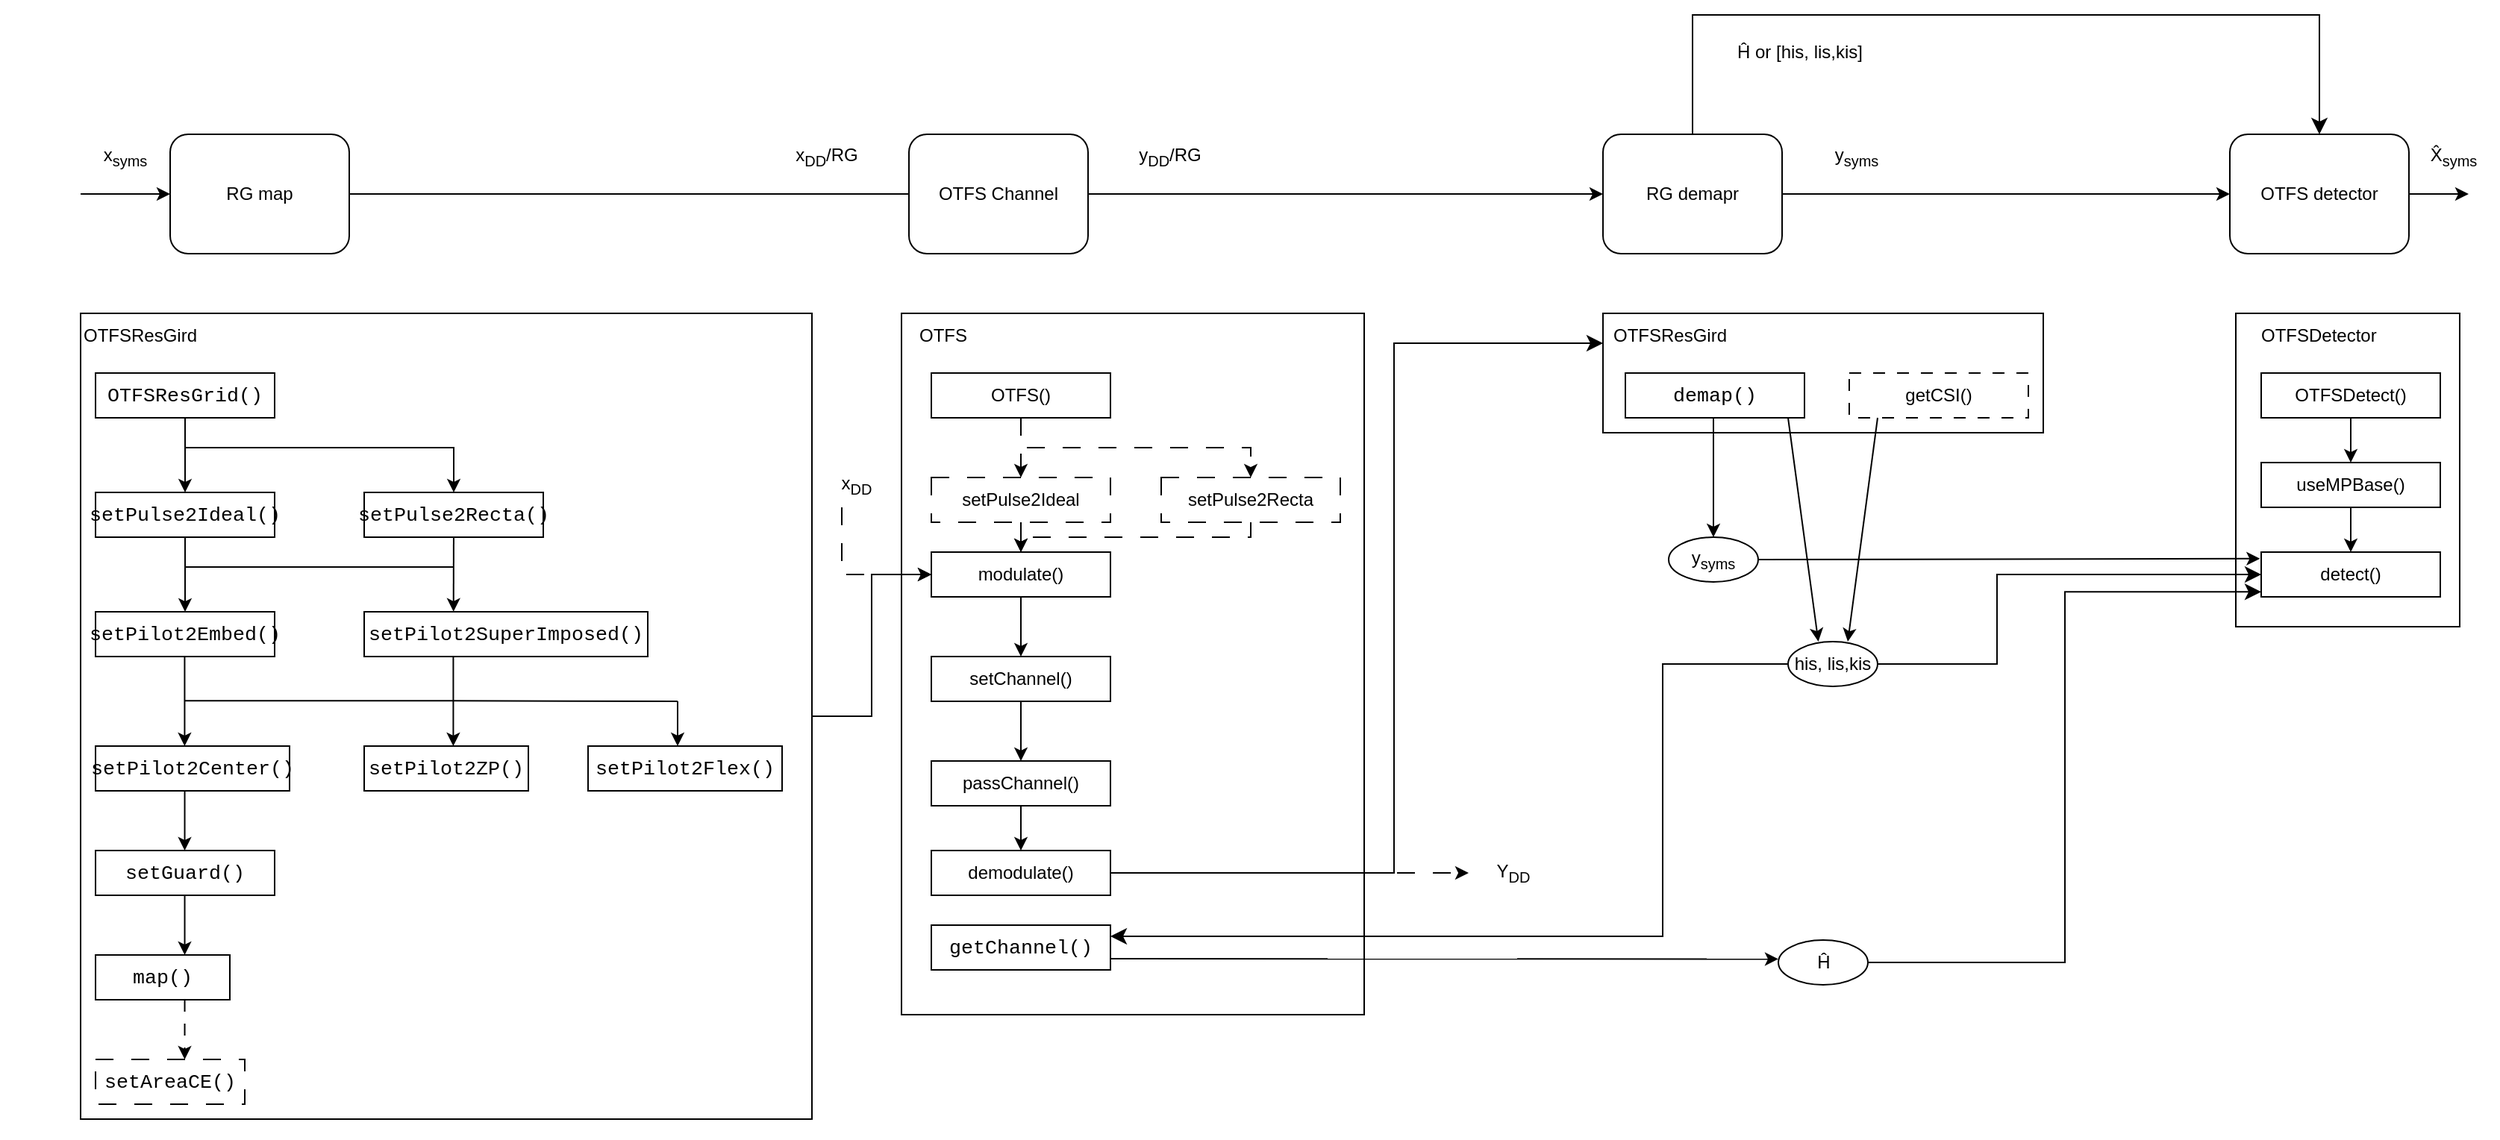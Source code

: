 <mxfile version="20.8.16" type="device"><diagram name="Page-1" id="07f2ILOok9uQjPRQz_GA"><mxGraphModel dx="1637" dy="469" grid="1" gridSize="10" guides="1" tooltips="1" connect="1" arrows="1" fold="1" page="1" pageScale="1" pageWidth="827" pageHeight="1169" math="0" shadow="0"><root><mxCell id="0"/><mxCell id="1" parent="0"/><mxCell id="uuh1BocC65hF1Oz7mhSW-3" value="RG map" style="rounded=1;whiteSpace=wrap;html=1;" parent="1" vertex="1"><mxGeometry x="-430" y="560" width="120" height="80" as="geometry"/></mxCell><mxCell id="uuh1BocC65hF1Oz7mhSW-4" value="" style="endArrow=classic;html=1;rounded=0;entryX=0;entryY=0.5;entryDx=0;entryDy=0;" parent="1" target="uuh1BocC65hF1Oz7mhSW-3" edge="1"><mxGeometry width="50" height="50" relative="1" as="geometry"><mxPoint x="-490" y="600" as="sourcePoint"/><mxPoint x="-150" y="610" as="targetPoint"/></mxGeometry></mxCell><mxCell id="uuh1BocC65hF1Oz7mhSW-5" value="x&lt;sub&gt;syms&lt;/sub&gt;" style="text;html=1;strokeColor=none;fillColor=none;align=center;verticalAlign=middle;whiteSpace=wrap;rounded=0;" parent="1" vertex="1"><mxGeometry x="-490" y="560" width="60" height="30" as="geometry"/></mxCell><mxCell id="uuh1BocC65hF1Oz7mhSW-6" value="" style="endArrow=classic;html=1;rounded=0;exitX=1;exitY=0.5;exitDx=0;exitDy=0;" parent="1" source="uuh1BocC65hF1Oz7mhSW-3" edge="1"><mxGeometry width="50" height="50" relative="1" as="geometry"><mxPoint x="90" y="660" as="sourcePoint"/><mxPoint x="80" y="600" as="targetPoint"/></mxGeometry></mxCell><mxCell id="uuh1BocC65hF1Oz7mhSW-7" value="OTFS Channel" style="rounded=1;whiteSpace=wrap;html=1;" parent="1" vertex="1"><mxGeometry x="65" y="560" width="120" height="80" as="geometry"/></mxCell><mxCell id="uuh1BocC65hF1Oz7mhSW-8" value="x&lt;sub&gt;DD&lt;/sub&gt;/RG" style="text;html=1;strokeColor=none;fillColor=none;align=center;verticalAlign=middle;whiteSpace=wrap;rounded=0;" parent="1" vertex="1"><mxGeometry x="-20" y="560" width="60" height="30" as="geometry"/></mxCell><mxCell id="uuh1BocC65hF1Oz7mhSW-9" value="RG demapr" style="rounded=1;whiteSpace=wrap;html=1;" parent="1" vertex="1"><mxGeometry x="530" y="560" width="120" height="80" as="geometry"/></mxCell><mxCell id="uuh1BocC65hF1Oz7mhSW-10" value="" style="endArrow=classic;html=1;rounded=0;exitX=1;exitY=0.5;exitDx=0;exitDy=0;entryX=0;entryY=0.5;entryDx=0;entryDy=0;" parent="1" source="uuh1BocC65hF1Oz7mhSW-7" target="uuh1BocC65hF1Oz7mhSW-9" edge="1"><mxGeometry width="50" height="50" relative="1" as="geometry"><mxPoint x="290" y="730" as="sourcePoint"/><mxPoint x="340" y="680" as="targetPoint"/></mxGeometry></mxCell><mxCell id="uuh1BocC65hF1Oz7mhSW-11" value="y&lt;sub&gt;DD&lt;/sub&gt;/RG" style="text;html=1;strokeColor=none;fillColor=none;align=center;verticalAlign=middle;whiteSpace=wrap;rounded=0;" parent="1" vertex="1"><mxGeometry x="210" y="560" width="60" height="30" as="geometry"/></mxCell><mxCell id="uuh1BocC65hF1Oz7mhSW-12" value="OTFS detector" style="rounded=1;whiteSpace=wrap;html=1;" parent="1" vertex="1"><mxGeometry x="950" y="560" width="120" height="80" as="geometry"/></mxCell><mxCell id="uuh1BocC65hF1Oz7mhSW-13" value="" style="endArrow=classic;html=1;rounded=0;exitX=1;exitY=0.5;exitDx=0;exitDy=0;entryX=0;entryY=0.5;entryDx=0;entryDy=0;" parent="1" source="uuh1BocC65hF1Oz7mhSW-9" target="uuh1BocC65hF1Oz7mhSW-12" edge="1"><mxGeometry width="50" height="50" relative="1" as="geometry"><mxPoint x="660" y="670" as="sourcePoint"/><mxPoint x="710" y="620" as="targetPoint"/></mxGeometry></mxCell><mxCell id="uuh1BocC65hF1Oz7mhSW-14" value="" style="edgeStyle=elbowEdgeStyle;elbow=vertical;endArrow=classic;html=1;curved=0;rounded=0;endSize=8;startSize=8;exitX=0.5;exitY=0;exitDx=0;exitDy=0;entryX=0.5;entryY=0;entryDx=0;entryDy=0;" parent="1" source="uuh1BocC65hF1Oz7mhSW-9" target="uuh1BocC65hF1Oz7mhSW-12" edge="1"><mxGeometry width="50" height="50" relative="1" as="geometry"><mxPoint x="650" y="550" as="sourcePoint"/><mxPoint x="700" y="500" as="targetPoint"/><Array as="points"><mxPoint x="690" y="480"/></Array></mxGeometry></mxCell><mxCell id="uuh1BocC65hF1Oz7mhSW-16" value="Ĥ or [his, lis,kis]" style="text;html=1;strokeColor=none;fillColor=none;align=center;verticalAlign=middle;whiteSpace=wrap;rounded=0;" parent="1" vertex="1"><mxGeometry x="604" y="490" width="116" height="30" as="geometry"/></mxCell><mxCell id="uuh1BocC65hF1Oz7mhSW-18" value="X̂&lt;sub&gt;syms&lt;/sub&gt;" style="text;html=1;strokeColor=none;fillColor=none;align=center;verticalAlign=middle;whiteSpace=wrap;rounded=0;" parent="1" vertex="1"><mxGeometry x="1070" y="560" width="60" height="30" as="geometry"/></mxCell><mxCell id="uuh1BocC65hF1Oz7mhSW-19" value="" style="endArrow=classic;html=1;rounded=0;exitX=1;exitY=0.5;exitDx=0;exitDy=0;" parent="1" edge="1"><mxGeometry width="50" height="50" relative="1" as="geometry"><mxPoint x="1070" y="600" as="sourcePoint"/><mxPoint x="1110" y="600" as="targetPoint"/></mxGeometry></mxCell><mxCell id="uuh1BocC65hF1Oz7mhSW-99" value="" style="group" parent="1" vertex="1" connectable="0"><mxGeometry x="530" y="680" width="295" height="80" as="geometry"/></mxCell><mxCell id="uuh1BocC65hF1Oz7mhSW-98" value="" style="rounded=0;whiteSpace=wrap;html=1;fillColor=default;" parent="uuh1BocC65hF1Oz7mhSW-99" vertex="1"><mxGeometry width="295" height="80" as="geometry"/></mxCell><mxCell id="uuh1BocC65hF1Oz7mhSW-71" value="OTFSResGird" style="text;html=1;strokeColor=none;fillColor=none;align=left;verticalAlign=middle;whiteSpace=wrap;rounded=0;" parent="uuh1BocC65hF1Oz7mhSW-99" vertex="1"><mxGeometry x="5" width="110" height="30" as="geometry"/></mxCell><mxCell id="uuh1BocC65hF1Oz7mhSW-72" value="&lt;div style=&quot;padding: 30px; font-size: medium;&quot; class=&quot;rtcContent&quot;&gt;&lt;div style=&quot;font-size: 10pt; font-family: Menlo, Monaco, Consolas, &amp;quot;Courier New&amp;quot;, monospace;&quot; class=&quot;lineNode&quot;&gt;demap()&lt;/div&gt;&lt;/div&gt;" style="rounded=0;whiteSpace=wrap;html=1;align=center;" parent="uuh1BocC65hF1Oz7mhSW-99" vertex="1"><mxGeometry x="15" y="40" width="120" height="30" as="geometry"/></mxCell><mxCell id="uuh1BocC65hF1Oz7mhSW-97" value="getCSI()" style="rounded=0;whiteSpace=wrap;html=1;fillColor=default;dashed=1;dashPattern=8 8;" parent="uuh1BocC65hF1Oz7mhSW-99" vertex="1"><mxGeometry x="165" y="40" width="120" height="30" as="geometry"/></mxCell><mxCell id="uuh1BocC65hF1Oz7mhSW-117" value="" style="group" parent="1" vertex="1" connectable="0"><mxGeometry x="954" y="680" width="150" height="210" as="geometry"/></mxCell><mxCell id="uuh1BocC65hF1Oz7mhSW-107" value="" style="rounded=0;whiteSpace=wrap;html=1;fillColor=default;" parent="uuh1BocC65hF1Oz7mhSW-117" vertex="1"><mxGeometry width="150" height="210" as="geometry"/></mxCell><mxCell id="uuh1BocC65hF1Oz7mhSW-108" value="OTFSDetector" style="text;html=1;strokeColor=none;fillColor=none;align=left;verticalAlign=middle;whiteSpace=wrap;rounded=0;" parent="uuh1BocC65hF1Oz7mhSW-117" vertex="1"><mxGeometry x="15" width="110" height="30" as="geometry"/></mxCell><mxCell id="uuh1BocC65hF1Oz7mhSW-111" value="OTFSDetect()" style="rounded=0;whiteSpace=wrap;html=1;fillColor=default;" parent="uuh1BocC65hF1Oz7mhSW-117" vertex="1"><mxGeometry x="17" y="40" width="120" height="30" as="geometry"/></mxCell><mxCell id="uuh1BocC65hF1Oz7mhSW-112" value="useMPBase()" style="rounded=0;whiteSpace=wrap;html=1;fillColor=default;" parent="uuh1BocC65hF1Oz7mhSW-117" vertex="1"><mxGeometry x="17" y="100" width="120" height="30" as="geometry"/></mxCell><mxCell id="uuh1BocC65hF1Oz7mhSW-114" style="edgeStyle=orthogonalEdgeStyle;rounded=0;orthogonalLoop=1;jettySize=auto;html=1;entryX=0.5;entryY=0;entryDx=0;entryDy=0;" parent="uuh1BocC65hF1Oz7mhSW-117" source="uuh1BocC65hF1Oz7mhSW-111" target="uuh1BocC65hF1Oz7mhSW-112" edge="1"><mxGeometry relative="1" as="geometry"/></mxCell><mxCell id="uuh1BocC65hF1Oz7mhSW-113" value="detect()" style="rounded=0;whiteSpace=wrap;html=1;fillColor=default;" parent="uuh1BocC65hF1Oz7mhSW-117" vertex="1"><mxGeometry x="17" y="160" width="120" height="30" as="geometry"/></mxCell><mxCell id="uuh1BocC65hF1Oz7mhSW-115" style="edgeStyle=orthogonalEdgeStyle;rounded=0;orthogonalLoop=1;jettySize=auto;html=1;entryX=0.5;entryY=0;entryDx=0;entryDy=0;" parent="uuh1BocC65hF1Oz7mhSW-117" source="uuh1BocC65hF1Oz7mhSW-112" target="uuh1BocC65hF1Oz7mhSW-113" edge="1"><mxGeometry relative="1" as="geometry"/></mxCell><mxCell id="uuh1BocC65hF1Oz7mhSW-118" value="y&lt;sub&gt;syms&lt;/sub&gt;" style="text;html=1;strokeColor=none;fillColor=none;align=center;verticalAlign=middle;whiteSpace=wrap;rounded=0;" parent="1" vertex="1"><mxGeometry x="670" y="560" width="60" height="30" as="geometry"/></mxCell><mxCell id="uuh1BocC65hF1Oz7mhSW-121" value="" style="endArrow=classic;html=1;rounded=0;entryX=0.5;entryY=0;entryDx=0;entryDy=0;" parent="1" target="uuh1BocC65hF1Oz7mhSW-131" edge="1"><mxGeometry width="50" height="50" relative="1" as="geometry"><mxPoint x="604" y="750" as="sourcePoint"/><mxPoint x="604" y="840" as="targetPoint"/></mxGeometry></mxCell><mxCell id="uuh1BocC65hF1Oz7mhSW-122" value="" style="endArrow=classic;html=1;rounded=0;entryX=0.667;entryY=0;entryDx=0;entryDy=0;entryPerimeter=0;" parent="1" target="uuh1BocC65hF1Oz7mhSW-132" edge="1"><mxGeometry width="50" height="50" relative="1" as="geometry"><mxPoint x="714" y="750" as="sourcePoint"/><mxPoint x="714" y="890" as="targetPoint"/></mxGeometry></mxCell><mxCell id="uuh1BocC65hF1Oz7mhSW-125" value="" style="endArrow=classic;html=1;rounded=0;entryX=-0.007;entryY=0.147;entryDx=0;entryDy=0;exitX=1;exitY=0.5;exitDx=0;exitDy=0;endFill=1;entryPerimeter=0;" parent="1" source="uuh1BocC65hF1Oz7mhSW-131" target="uuh1BocC65hF1Oz7mhSW-113" edge="1"><mxGeometry width="50" height="50" relative="1" as="geometry"><mxPoint x="631" y="855" as="sourcePoint"/><mxPoint x="874" y="850" as="targetPoint"/></mxGeometry></mxCell><mxCell id="uuh1BocC65hF1Oz7mhSW-67" value="" style="rounded=0;whiteSpace=wrap;html=1;fillColor=default;" parent="1" vertex="1"><mxGeometry x="60" y="680" width="310" height="470" as="geometry"/></mxCell><mxCell id="uuh1BocC65hF1Oz7mhSW-20" value="OTFS" style="text;html=1;strokeColor=none;fillColor=none;align=left;verticalAlign=middle;whiteSpace=wrap;rounded=0;" parent="1" vertex="1"><mxGeometry x="70" y="680" width="110" height="30" as="geometry"/></mxCell><mxCell id="uuh1BocC65hF1Oz7mhSW-55" value="OTFS()" style="rounded=0;whiteSpace=wrap;html=1;fillColor=default;" parent="1" vertex="1"><mxGeometry x="80" y="720" width="120" height="30" as="geometry"/></mxCell><mxCell id="uuh1BocC65hF1Oz7mhSW-56" value="modulate()" style="rounded=0;whiteSpace=wrap;html=1;fillColor=default;" parent="1" vertex="1"><mxGeometry x="80" y="840" width="120" height="30" as="geometry"/></mxCell><mxCell id="uuh1BocC65hF1Oz7mhSW-59" style="edgeStyle=orthogonalEdgeStyle;rounded=0;orthogonalLoop=1;jettySize=auto;html=1;entryX=0.5;entryY=0;entryDx=0;entryDy=0;dashed=1;dashPattern=12 12;" parent="1" source="uuh1BocC65hF1Oz7mhSW-55" target="p4fNDNzUekWGlzmAVz3W-1" edge="1"><mxGeometry relative="1" as="geometry"/></mxCell><mxCell id="uuh1BocC65hF1Oz7mhSW-57" value="setChannel()" style="rounded=0;whiteSpace=wrap;html=1;fillColor=default;" parent="1" vertex="1"><mxGeometry x="80" y="910" width="120" height="30" as="geometry"/></mxCell><mxCell id="uuh1BocC65hF1Oz7mhSW-60" style="edgeStyle=orthogonalEdgeStyle;rounded=0;orthogonalLoop=1;jettySize=auto;html=1;entryX=0.5;entryY=0;entryDx=0;entryDy=0;" parent="1" source="uuh1BocC65hF1Oz7mhSW-56" target="uuh1BocC65hF1Oz7mhSW-57" edge="1"><mxGeometry relative="1" as="geometry"/></mxCell><mxCell id="uuh1BocC65hF1Oz7mhSW-63" value="passChannel()" style="rounded=0;whiteSpace=wrap;html=1;fillColor=default;" parent="1" vertex="1"><mxGeometry x="80" y="980" width="120" height="30" as="geometry"/></mxCell><mxCell id="uuh1BocC65hF1Oz7mhSW-66" style="edgeStyle=orthogonalEdgeStyle;rounded=0;orthogonalLoop=1;jettySize=auto;html=1;entryX=0.5;entryY=0;entryDx=0;entryDy=0;" parent="1" source="uuh1BocC65hF1Oz7mhSW-57" target="uuh1BocC65hF1Oz7mhSW-63" edge="1"><mxGeometry relative="1" as="geometry"/></mxCell><mxCell id="p4fNDNzUekWGlzmAVz3W-8" style="edgeStyle=orthogonalEdgeStyle;rounded=0;orthogonalLoop=1;jettySize=auto;html=1;dashed=1;dashPattern=12 12;" edge="1" parent="1" source="uuh1BocC65hF1Oz7mhSW-64"><mxGeometry relative="1" as="geometry"><mxPoint x="440" y="1055" as="targetPoint"/></mxGeometry></mxCell><mxCell id="uuh1BocC65hF1Oz7mhSW-64" value="demodulate()" style="rounded=0;whiteSpace=wrap;html=1;fillColor=default;" parent="1" vertex="1"><mxGeometry x="80" y="1040" width="120" height="30" as="geometry"/></mxCell><mxCell id="uuh1BocC65hF1Oz7mhSW-65" style="edgeStyle=orthogonalEdgeStyle;rounded=0;orthogonalLoop=1;jettySize=auto;html=1;entryX=0.5;entryY=0;entryDx=0;entryDy=0;" parent="1" source="uuh1BocC65hF1Oz7mhSW-63" target="uuh1BocC65hF1Oz7mhSW-64" edge="1"><mxGeometry relative="1" as="geometry"/></mxCell><mxCell id="uuh1BocC65hF1Oz7mhSW-126" value="&lt;div style=&quot;padding: 30px; font-size: medium; text-align: start;&quot; class=&quot;rtcContent&quot;&gt;&lt;div style=&quot;font-size: 10pt; font-family: Menlo, Monaco, Consolas, &amp;quot;Courier New&amp;quot;, monospace;&quot; class=&quot;lineNode&quot;&gt;getChannel()&lt;/div&gt;&lt;/div&gt;" style="rounded=0;whiteSpace=wrap;html=1;fillColor=default;" parent="1" vertex="1"><mxGeometry x="80" y="1090" width="120" height="30" as="geometry"/></mxCell><mxCell id="uuh1BocC65hF1Oz7mhSW-128" value="" style="endArrow=classic;html=1;rounded=0;entryX=0.338;entryY=-0.002;entryDx=0;entryDy=0;entryPerimeter=0;" parent="1" target="uuh1BocC65hF1Oz7mhSW-132" edge="1"><mxGeometry width="50" height="50" relative="1" as="geometry"><mxPoint x="654" y="750" as="sourcePoint"/><mxPoint x="654" y="890" as="targetPoint"/></mxGeometry></mxCell><mxCell id="uuh1BocC65hF1Oz7mhSW-129" value="" style="edgeStyle=elbowEdgeStyle;elbow=horizontal;endArrow=classic;html=1;curved=0;rounded=0;endSize=8;startSize=8;exitX=1;exitY=0.5;exitDx=0;exitDy=0;entryX=0;entryY=0.5;entryDx=0;entryDy=0;endFill=1;" parent="1" source="uuh1BocC65hF1Oz7mhSW-132" target="uuh1BocC65hF1Oz7mhSW-113" edge="1"><mxGeometry width="50" height="50" relative="1" as="geometry"><mxPoint x="724" y="1035" as="sourcePoint"/><mxPoint x="824" y="890" as="targetPoint"/><Array as="points"><mxPoint x="794" y="880"/></Array></mxGeometry></mxCell><mxCell id="uuh1BocC65hF1Oz7mhSW-130" value="" style="edgeStyle=elbowEdgeStyle;elbow=horizontal;endArrow=classic;html=1;curved=0;rounded=0;endSize=8;startSize=8;entryX=1;entryY=0.25;entryDx=0;entryDy=0;exitX=0;exitY=0.5;exitDx=0;exitDy=0;" parent="1" target="uuh1BocC65hF1Oz7mhSW-126" edge="1" source="uuh1BocC65hF1Oz7mhSW-132"><mxGeometry width="50" height="50" relative="1" as="geometry"><mxPoint x="650" y="915" as="sourcePoint"/><mxPoint x="440" y="960" as="targetPoint"/><Array as="points"><mxPoint x="570" y="1010"/></Array></mxGeometry></mxCell><mxCell id="uuh1BocC65hF1Oz7mhSW-131" value="y&lt;sub style=&quot;border-color: var(--border-color);&quot;&gt;syms&lt;/sub&gt;" style="ellipse;whiteSpace=wrap;html=1;fillColor=default;" parent="1" vertex="1"><mxGeometry x="574" y="830" width="60" height="30" as="geometry"/></mxCell><mxCell id="uuh1BocC65hF1Oz7mhSW-132" value="his, lis,kis" style="ellipse;whiteSpace=wrap;html=1;fillColor=default;" parent="1" vertex="1"><mxGeometry x="654" y="900" width="60" height="30" as="geometry"/></mxCell><mxCell id="uuh1BocC65hF1Oz7mhSW-133" value="Ĥ" style="ellipse;whiteSpace=wrap;html=1;fillColor=default;" parent="1" vertex="1"><mxGeometry x="647.5" y="1100" width="60" height="30" as="geometry"/></mxCell><mxCell id="uuh1BocC65hF1Oz7mhSW-134" value="" style="endArrow=classic;html=1;rounded=0;exitX=1;exitY=0.75;exitDx=0;exitDy=0;entryX=0;entryY=0.424;entryDx=0;entryDy=0;entryPerimeter=0;" parent="1" source="uuh1BocC65hF1Oz7mhSW-126" target="uuh1BocC65hF1Oz7mhSW-133" edge="1"><mxGeometry width="50" height="50" relative="1" as="geometry"><mxPoint x="260" y="1170" as="sourcePoint"/><mxPoint x="310" y="1120" as="targetPoint"/></mxGeometry></mxCell><mxCell id="uuh1BocC65hF1Oz7mhSW-136" value="" style="edgeStyle=elbowEdgeStyle;elbow=horizontal;endArrow=classic;html=1;curved=0;rounded=0;endSize=8;startSize=8;exitX=1;exitY=0.5;exitDx=0;exitDy=0;entryX=0;entryY=0.889;entryDx=0;entryDy=0;entryPerimeter=0;" parent="1" source="uuh1BocC65hF1Oz7mhSW-133" target="uuh1BocC65hF1Oz7mhSW-113" edge="1"><mxGeometry width="50" height="50" relative="1" as="geometry"><mxPoint x="714" y="1090" as="sourcePoint"/><mxPoint x="934" y="870" as="targetPoint"/></mxGeometry></mxCell><mxCell id="dw-tQSnBDjqryfRz8lOp-2" value="" style="group" parent="1" vertex="1" connectable="0"><mxGeometry x="-490" y="680" width="490" height="540" as="geometry"/></mxCell><mxCell id="uuh1BocC65hF1Oz7mhSW-54" value="" style="rounded=0;whiteSpace=wrap;html=1;fillColor=default;movable=1;resizable=1;rotatable=1;deletable=1;editable=1;connectable=1;" parent="dw-tQSnBDjqryfRz8lOp-2" vertex="1"><mxGeometry width="490" height="540" as="geometry"/></mxCell><mxCell id="uuh1BocC65hF1Oz7mhSW-22" value="OTFSResGird" style="text;html=1;strokeColor=none;fillColor=none;align=left;verticalAlign=middle;whiteSpace=wrap;rounded=0;movable=1;resizable=1;rotatable=1;deletable=1;editable=1;connectable=1;" parent="dw-tQSnBDjqryfRz8lOp-2" vertex="1"><mxGeometry width="110" height="30" as="geometry"/></mxCell><mxCell id="uuh1BocC65hF1Oz7mhSW-23" value="&lt;div style=&quot;padding: 30px; font-size: medium;&quot; class=&quot;rtcContent&quot;&gt;&lt;div style=&quot;font-size: 10pt; font-family: Menlo, Monaco, Consolas, &amp;quot;Courier New&amp;quot;, monospace;&quot; class=&quot;lineNode&quot;&gt;OTFSResGrid()&lt;/div&gt;&lt;/div&gt;" style="rounded=0;whiteSpace=wrap;html=1;align=center;movable=1;resizable=1;rotatable=1;deletable=1;editable=1;connectable=1;" parent="dw-tQSnBDjqryfRz8lOp-2" vertex="1"><mxGeometry x="10" y="40" width="120" height="30" as="geometry"/></mxCell><mxCell id="uuh1BocC65hF1Oz7mhSW-24" value="&lt;div style=&quot;padding: 30px; font-size: medium;&quot; class=&quot;rtcContent&quot;&gt;&lt;div style=&quot;font-size: 10pt; font-family: Menlo, Monaco, Consolas, &amp;quot;Courier New&amp;quot;, monospace;&quot; class=&quot;lineNode&quot;&gt;&lt;div style=&quot;padding: 30px; font-size: medium; text-align: start;&quot; class=&quot;rtcContent&quot;&gt;&lt;div style=&quot;font-size: 10pt;&quot; class=&quot;lineNode&quot;&gt;setPulse2Ideal()&lt;/div&gt;&lt;/div&gt;&lt;/div&gt;&lt;/div&gt;" style="rounded=0;whiteSpace=wrap;html=1;align=center;movable=1;resizable=1;rotatable=1;deletable=1;editable=1;connectable=1;" parent="dw-tQSnBDjqryfRz8lOp-2" vertex="1"><mxGeometry x="10" y="120" width="120" height="30" as="geometry"/></mxCell><mxCell id="uuh1BocC65hF1Oz7mhSW-27" style="edgeStyle=orthogonalEdgeStyle;rounded=0;orthogonalLoop=1;jettySize=auto;html=1;entryX=0.5;entryY=0;entryDx=0;entryDy=0;movable=1;resizable=1;rotatable=1;deletable=1;editable=1;connectable=1;" parent="dw-tQSnBDjqryfRz8lOp-2" source="uuh1BocC65hF1Oz7mhSW-23" target="uuh1BocC65hF1Oz7mhSW-24" edge="1"><mxGeometry relative="1" as="geometry"/></mxCell><mxCell id="uuh1BocC65hF1Oz7mhSW-25" value="&lt;div style=&quot;padding: 30px; font-size: medium;&quot; class=&quot;rtcContent&quot;&gt;&lt;div style=&quot;font-size: 10pt; font-family: Menlo, Monaco, Consolas, &amp;quot;Courier New&amp;quot;, monospace;&quot; class=&quot;lineNode&quot;&gt;&lt;div style=&quot;padding: 30px; font-size: medium; text-align: start;&quot; class=&quot;rtcContent&quot;&gt;&lt;div style=&quot;font-size: 10pt;&quot; class=&quot;lineNode&quot;&gt;&lt;div style=&quot;padding: 30px; font-size: medium;&quot; class=&quot;rtcContent&quot;&gt;&lt;div style=&quot;font-size: 10pt;&quot; class=&quot;lineNode&quot;&gt;setPulse2Recta()&lt;/div&gt;&lt;/div&gt;&lt;/div&gt;&lt;/div&gt;&lt;/div&gt;&lt;/div&gt;" style="rounded=0;whiteSpace=wrap;html=1;align=center;movable=1;resizable=1;rotatable=1;deletable=1;editable=1;connectable=1;" parent="dw-tQSnBDjqryfRz8lOp-2" vertex="1"><mxGeometry x="190" y="120" width="120" height="30" as="geometry"/></mxCell><mxCell id="uuh1BocC65hF1Oz7mhSW-29" style="edgeStyle=orthogonalEdgeStyle;rounded=0;orthogonalLoop=1;jettySize=auto;html=1;movable=1;resizable=1;rotatable=1;deletable=1;editable=1;connectable=1;" parent="dw-tQSnBDjqryfRz8lOp-2" source="uuh1BocC65hF1Oz7mhSW-23" target="uuh1BocC65hF1Oz7mhSW-25" edge="1"><mxGeometry relative="1" as="geometry"><Array as="points"><mxPoint x="70" y="90"/><mxPoint x="250" y="90"/></Array></mxGeometry></mxCell><mxCell id="uuh1BocC65hF1Oz7mhSW-30" value="&lt;div style=&quot;padding: 30px; font-size: medium; text-align: start;&quot; class=&quot;rtcContent&quot;&gt;&lt;div style=&quot;font-size: 10pt; font-family: Menlo, Monaco, Consolas, &amp;quot;Courier New&amp;quot;, monospace;&quot; class=&quot;lineNode&quot;&gt;setPilot2Embed()&lt;/div&gt;&lt;/div&gt;" style="rounded=0;whiteSpace=wrap;html=1;movable=1;resizable=1;rotatable=1;deletable=1;editable=1;connectable=1;" parent="dw-tQSnBDjqryfRz8lOp-2" vertex="1"><mxGeometry x="10" y="200" width="120" height="30" as="geometry"/></mxCell><mxCell id="uuh1BocC65hF1Oz7mhSW-32" style="edgeStyle=orthogonalEdgeStyle;rounded=0;orthogonalLoop=1;jettySize=auto;html=1;movable=1;resizable=1;rotatable=1;deletable=1;editable=1;connectable=1;" parent="dw-tQSnBDjqryfRz8lOp-2" source="uuh1BocC65hF1Oz7mhSW-24" target="uuh1BocC65hF1Oz7mhSW-30" edge="1"><mxGeometry relative="1" as="geometry"/></mxCell><mxCell id="uuh1BocC65hF1Oz7mhSW-31" value="&lt;div style=&quot;padding: 30px; font-size: medium; text-align: start;&quot; class=&quot;rtcContent&quot;&gt;&lt;div style=&quot;font-size: 10pt; font-family: Menlo, Monaco, Consolas, &amp;quot;Courier New&amp;quot;, monospace;&quot; class=&quot;lineNode&quot;&gt;&lt;div style=&quot;padding: 30px; font-size: medium;&quot; class=&quot;rtcContent&quot;&gt;&lt;div style=&quot;font-size: 10pt;&quot; class=&quot;lineNode&quot;&gt;setPilot2SuperImposed()&lt;/div&gt;&lt;/div&gt;&lt;/div&gt;&lt;/div&gt;" style="rounded=0;whiteSpace=wrap;html=1;movable=1;resizable=1;rotatable=1;deletable=1;editable=1;connectable=1;" parent="dw-tQSnBDjqryfRz8lOp-2" vertex="1"><mxGeometry x="190" y="200" width="190" height="30" as="geometry"/></mxCell><mxCell id="uuh1BocC65hF1Oz7mhSW-34" value="" style="endArrow=classic;html=1;rounded=0;entryX=0.315;entryY=-0.003;entryDx=0;entryDy=0;entryPerimeter=0;movable=1;resizable=1;rotatable=1;deletable=1;editable=1;connectable=1;" parent="dw-tQSnBDjqryfRz8lOp-2" source="uuh1BocC65hF1Oz7mhSW-25" target="uuh1BocC65hF1Oz7mhSW-31" edge="1"><mxGeometry width="50" height="50" relative="1" as="geometry"><mxPoint x="250" y="320" as="sourcePoint"/><mxPoint x="300" y="270" as="targetPoint"/></mxGeometry></mxCell><mxCell id="uuh1BocC65hF1Oz7mhSW-35" value="" style="endArrow=none;html=1;rounded=0;movable=1;resizable=1;rotatable=1;deletable=1;editable=1;connectable=1;" parent="dw-tQSnBDjqryfRz8lOp-2" edge="1"><mxGeometry width="50" height="50" relative="1" as="geometry"><mxPoint x="70" y="170" as="sourcePoint"/><mxPoint x="250" y="170" as="targetPoint"/></mxGeometry></mxCell><mxCell id="uuh1BocC65hF1Oz7mhSW-36" value="&lt;div style=&quot;padding: 30px; font-size: medium; text-align: start;&quot; class=&quot;rtcContent&quot;&gt;&lt;div style=&quot;font-size: 10pt; font-family: Menlo, Monaco, Consolas, &amp;quot;Courier New&amp;quot;, monospace;&quot; class=&quot;lineNode&quot;&gt;&lt;div style=&quot;padding: 30px; font-size: medium;&quot; class=&quot;rtcContent&quot;&gt;&lt;div style=&quot;font-size: 10pt;&quot; class=&quot;lineNode&quot;&gt;setPilot2Center()&lt;/div&gt;&lt;/div&gt;&lt;/div&gt;&lt;/div&gt;" style="rounded=0;whiteSpace=wrap;html=1;movable=1;resizable=1;rotatable=1;deletable=1;editable=1;connectable=1;" parent="dw-tQSnBDjqryfRz8lOp-2" vertex="1"><mxGeometry x="10" y="290" width="130" height="30" as="geometry"/></mxCell><mxCell id="uuh1BocC65hF1Oz7mhSW-37" value="&lt;div style=&quot;padding: 30px; font-size: medium; text-align: start;&quot; class=&quot;rtcContent&quot;&gt;&lt;div style=&quot;font-size: 10pt; font-family: Menlo, Monaco, Consolas, &amp;quot;Courier New&amp;quot;, monospace;&quot; class=&quot;lineNode&quot;&gt;&lt;div style=&quot;padding: 30px; font-size: medium;&quot; class=&quot;rtcContent&quot;&gt;&lt;div style=&quot;font-size: 10pt;&quot; class=&quot;lineNode&quot;&gt;&lt;div style=&quot;padding: 30px; font-size: medium;&quot; class=&quot;rtcContent&quot;&gt;&lt;div style=&quot;font-size: 10pt;&quot; class=&quot;lineNode&quot;&gt;setPilot2ZP()&lt;/div&gt;&lt;/div&gt;&lt;/div&gt;&lt;/div&gt;&lt;/div&gt;&lt;/div&gt;" style="rounded=0;whiteSpace=wrap;html=1;movable=1;resizable=1;rotatable=1;deletable=1;editable=1;connectable=1;" parent="dw-tQSnBDjqryfRz8lOp-2" vertex="1"><mxGeometry x="190" y="290" width="110" height="30" as="geometry"/></mxCell><mxCell id="uuh1BocC65hF1Oz7mhSW-38" value="&lt;div style=&quot;padding: 30px; font-size: medium; text-align: start;&quot; class=&quot;rtcContent&quot;&gt;&lt;div style=&quot;font-size: 10pt; font-family: Menlo, Monaco, Consolas, &amp;quot;Courier New&amp;quot;, monospace;&quot; class=&quot;lineNode&quot;&gt;&lt;div style=&quot;padding: 30px; font-size: medium;&quot; class=&quot;rtcContent&quot;&gt;&lt;div style=&quot;font-size: 10pt;&quot; class=&quot;lineNode&quot;&gt;&lt;div style=&quot;padding: 30px; font-size: medium;&quot; class=&quot;rtcContent&quot;&gt;&lt;div style=&quot;font-size: 10pt;&quot; class=&quot;lineNode&quot;&gt;setPilot2Flex()&lt;/div&gt;&lt;/div&gt;&lt;/div&gt;&lt;/div&gt;&lt;/div&gt;&lt;/div&gt;" style="rounded=0;whiteSpace=wrap;html=1;movable=1;resizable=1;rotatable=1;deletable=1;editable=1;connectable=1;" parent="dw-tQSnBDjqryfRz8lOp-2" vertex="1"><mxGeometry x="340" y="290" width="130" height="30" as="geometry"/></mxCell><mxCell id="uuh1BocC65hF1Oz7mhSW-40" value="" style="endArrow=classic;html=1;rounded=0;movable=1;resizable=1;rotatable=1;deletable=1;editable=1;connectable=1;" parent="dw-tQSnBDjqryfRz8lOp-2" edge="1"><mxGeometry width="50" height="50" relative="1" as="geometry"><mxPoint x="69.71" y="230" as="sourcePoint"/><mxPoint x="69.71" y="290" as="targetPoint"/></mxGeometry></mxCell><mxCell id="uuh1BocC65hF1Oz7mhSW-41" value="" style="endArrow=classic;html=1;rounded=0;movable=1;resizable=1;rotatable=1;deletable=1;editable=1;connectable=1;" parent="dw-tQSnBDjqryfRz8lOp-2" edge="1"><mxGeometry width="50" height="50" relative="1" as="geometry"><mxPoint x="249.71" y="230" as="sourcePoint"/><mxPoint x="249.71" y="290" as="targetPoint"/></mxGeometry></mxCell><mxCell id="uuh1BocC65hF1Oz7mhSW-42" value="" style="endArrow=none;html=1;rounded=0;movable=1;resizable=1;rotatable=1;deletable=1;editable=1;connectable=1;" parent="dw-tQSnBDjqryfRz8lOp-2" edge="1"><mxGeometry width="50" height="50" relative="1" as="geometry"><mxPoint x="70" y="259.66" as="sourcePoint"/><mxPoint x="250" y="259.66" as="targetPoint"/></mxGeometry></mxCell><mxCell id="uuh1BocC65hF1Oz7mhSW-43" value="" style="endArrow=none;html=1;rounded=0;movable=1;resizable=1;rotatable=1;deletable=1;editable=1;connectable=1;" parent="dw-tQSnBDjqryfRz8lOp-2" edge="1"><mxGeometry width="50" height="50" relative="1" as="geometry"><mxPoint x="250" y="259.66" as="sourcePoint"/><mxPoint x="400" y="260" as="targetPoint"/></mxGeometry></mxCell><mxCell id="uuh1BocC65hF1Oz7mhSW-44" value="" style="endArrow=classic;html=1;rounded=0;movable=1;resizable=1;rotatable=1;deletable=1;editable=1;connectable=1;" parent="dw-tQSnBDjqryfRz8lOp-2" edge="1"><mxGeometry width="50" height="50" relative="1" as="geometry"><mxPoint x="400" y="260" as="sourcePoint"/><mxPoint x="400" y="290" as="targetPoint"/></mxGeometry></mxCell><mxCell id="uuh1BocC65hF1Oz7mhSW-45" value="&lt;div style=&quot;padding: 30px; font-size: medium; text-align: start;&quot; class=&quot;rtcContent&quot;&gt;&lt;div style=&quot;font-size: 10pt; font-family: Menlo, Monaco, Consolas, &amp;quot;Courier New&amp;quot;, monospace;&quot; class=&quot;lineNode&quot;&gt;setGuard()&lt;/div&gt;&lt;/div&gt;" style="rounded=0;whiteSpace=wrap;html=1;movable=1;resizable=1;rotatable=1;deletable=1;editable=1;connectable=1;" parent="dw-tQSnBDjqryfRz8lOp-2" vertex="1"><mxGeometry x="10" y="360" width="120" height="30" as="geometry"/></mxCell><mxCell id="uuh1BocC65hF1Oz7mhSW-47" value="&lt;div style=&quot;padding: 30px; font-size: medium; text-align: start;&quot; class=&quot;rtcContent&quot;&gt;&lt;div style=&quot;font-size: 10pt; font-family: Menlo, Monaco, Consolas, &amp;quot;Courier New&amp;quot;, monospace;&quot; class=&quot;lineNode&quot;&gt;map()&lt;/div&gt;&lt;/div&gt;" style="rounded=0;whiteSpace=wrap;html=1;movable=1;resizable=1;rotatable=1;deletable=1;editable=1;connectable=1;" parent="dw-tQSnBDjqryfRz8lOp-2" vertex="1"><mxGeometry x="10" y="430" width="90" height="30" as="geometry"/></mxCell><mxCell id="uuh1BocC65hF1Oz7mhSW-49" value="&lt;div style=&quot;padding: 30px; font-size: medium; text-align: start;&quot; class=&quot;rtcContent&quot;&gt;&lt;div style=&quot;font-size: 10pt; font-family: Menlo, Monaco, Consolas, &amp;quot;Courier New&amp;quot;, monospace;&quot; class=&quot;lineNode&quot;&gt;setAreaCE()&lt;/div&gt;&lt;/div&gt;" style="rounded=0;whiteSpace=wrap;html=1;dashed=1;dashPattern=12 12;movable=1;resizable=1;rotatable=1;deletable=1;editable=1;connectable=1;" parent="dw-tQSnBDjqryfRz8lOp-2" vertex="1"><mxGeometry x="10" y="500" width="100" height="30" as="geometry"/></mxCell><mxCell id="uuh1BocC65hF1Oz7mhSW-50" value="" style="endArrow=classic;html=1;rounded=0;movable=1;resizable=1;rotatable=1;deletable=1;editable=1;connectable=1;" parent="dw-tQSnBDjqryfRz8lOp-2" edge="1"><mxGeometry width="50" height="50" relative="1" as="geometry"><mxPoint x="69.76" y="320" as="sourcePoint"/><mxPoint x="69.76" y="360" as="targetPoint"/></mxGeometry></mxCell><mxCell id="uuh1BocC65hF1Oz7mhSW-51" value="" style="endArrow=classic;html=1;rounded=0;movable=1;resizable=1;rotatable=1;deletable=1;editable=1;connectable=1;" parent="dw-tQSnBDjqryfRz8lOp-2" edge="1"><mxGeometry width="50" height="50" relative="1" as="geometry"><mxPoint x="69.76" y="390" as="sourcePoint"/><mxPoint x="69.76" y="430" as="targetPoint"/></mxGeometry></mxCell><mxCell id="uuh1BocC65hF1Oz7mhSW-52" value="" style="endArrow=classic;html=1;rounded=0;dashed=1;dashPattern=8 8;movable=1;resizable=1;rotatable=1;deletable=1;editable=1;connectable=1;" parent="dw-tQSnBDjqryfRz8lOp-2" edge="1"><mxGeometry width="50" height="50" relative="1" as="geometry"><mxPoint x="69.76" y="460" as="sourcePoint"/><mxPoint x="69.76" y="500" as="targetPoint"/></mxGeometry></mxCell><mxCell id="p4fNDNzUekWGlzmAVz3W-13" style="edgeStyle=orthogonalEdgeStyle;rounded=0;orthogonalLoop=1;jettySize=auto;html=1;entryX=0.5;entryY=0;entryDx=0;entryDy=0;dashed=1;dashPattern=12 12;" edge="1" parent="1" source="p4fNDNzUekWGlzmAVz3W-1" target="uuh1BocC65hF1Oz7mhSW-56"><mxGeometry relative="1" as="geometry"/></mxCell><mxCell id="p4fNDNzUekWGlzmAVz3W-1" value="setPulse2Ideal" style="rounded=0;whiteSpace=wrap;html=1;fillColor=default;dashed=1;dashPattern=12 12;" vertex="1" parent="1"><mxGeometry x="80" y="790" width="120" height="30" as="geometry"/></mxCell><mxCell id="p4fNDNzUekWGlzmAVz3W-14" style="edgeStyle=orthogonalEdgeStyle;rounded=0;orthogonalLoop=1;jettySize=auto;html=1;dashed=1;dashPattern=12 12;" edge="1" parent="1" source="p4fNDNzUekWGlzmAVz3W-2"><mxGeometry relative="1" as="geometry"><mxPoint x="140" y="840" as="targetPoint"/><Array as="points"><mxPoint x="294" y="830"/><mxPoint x="140" y="830"/></Array></mxGeometry></mxCell><mxCell id="p4fNDNzUekWGlzmAVz3W-2" value="setPulse2Recta" style="rounded=0;whiteSpace=wrap;html=1;fillColor=default;dashed=1;dashPattern=12 12;" vertex="1" parent="1"><mxGeometry x="234" y="790" width="120" height="30" as="geometry"/></mxCell><mxCell id="uuh1BocC65hF1Oz7mhSW-104" value="" style="edgeStyle=elbowEdgeStyle;elbow=horizontal;endArrow=classic;html=1;curved=0;rounded=0;endSize=8;startSize=8;exitX=1;exitY=0.5;exitDx=0;exitDy=0;entryX=0;entryY=0.25;entryDx=0;entryDy=0;" parent="1" source="uuh1BocC65hF1Oz7mhSW-64" target="uuh1BocC65hF1Oz7mhSW-98" edge="1"><mxGeometry width="50" height="50" relative="1" as="geometry"><mxPoint x="320" y="950" as="sourcePoint"/><mxPoint x="370" y="900" as="targetPoint"/><Array as="points"><mxPoint x="390" y="950"/></Array></mxGeometry></mxCell><mxCell id="p4fNDNzUekWGlzmAVz3W-6" value="Y&lt;sub&gt;DD&lt;/sub&gt;" style="text;html=1;strokeColor=none;fillColor=none;align=center;verticalAlign=middle;whiteSpace=wrap;rounded=0;" vertex="1" parent="1"><mxGeometry x="440" y="1040" width="60" height="30" as="geometry"/></mxCell><mxCell id="p4fNDNzUekWGlzmAVz3W-7" style="edgeStyle=orthogonalEdgeStyle;rounded=0;orthogonalLoop=1;jettySize=auto;html=1;entryX=0;entryY=0.5;entryDx=0;entryDy=0;" edge="1" parent="1" source="uuh1BocC65hF1Oz7mhSW-54" target="uuh1BocC65hF1Oz7mhSW-56"><mxGeometry relative="1" as="geometry"/></mxCell><mxCell id="p4fNDNzUekWGlzmAVz3W-11" style="edgeStyle=orthogonalEdgeStyle;rounded=0;orthogonalLoop=1;jettySize=auto;html=1;dashed=1;dashPattern=12 12;entryX=0;entryY=0.5;entryDx=0;entryDy=0;" edge="1" parent="1" source="p4fNDNzUekWGlzmAVz3W-9" target="uuh1BocC65hF1Oz7mhSW-56"><mxGeometry relative="1" as="geometry"><mxPoint x="80" y="860" as="targetPoint"/><Array as="points"><mxPoint x="20" y="855"/></Array></mxGeometry></mxCell><mxCell id="p4fNDNzUekWGlzmAVz3W-9" value="x&lt;sub&gt;DD&lt;/sub&gt;" style="text;html=1;strokeColor=none;fillColor=none;align=center;verticalAlign=middle;whiteSpace=wrap;rounded=0;" vertex="1" parent="1"><mxGeometry y="780" width="60" height="30" as="geometry"/></mxCell><mxCell id="p4fNDNzUekWGlzmAVz3W-4" style="edgeStyle=orthogonalEdgeStyle;rounded=0;orthogonalLoop=1;jettySize=auto;html=1;entryX=0.5;entryY=0;entryDx=0;entryDy=0;dashed=1;dashPattern=12 12;" edge="1" parent="1" target="p4fNDNzUekWGlzmAVz3W-2"><mxGeometry relative="1" as="geometry"><mxPoint x="140" y="750" as="sourcePoint"/><mxPoint x="150" y="820" as="targetPoint"/><Array as="points"><mxPoint x="140" y="770"/><mxPoint x="294" y="770"/></Array></mxGeometry></mxCell></root></mxGraphModel></diagram></mxfile>
